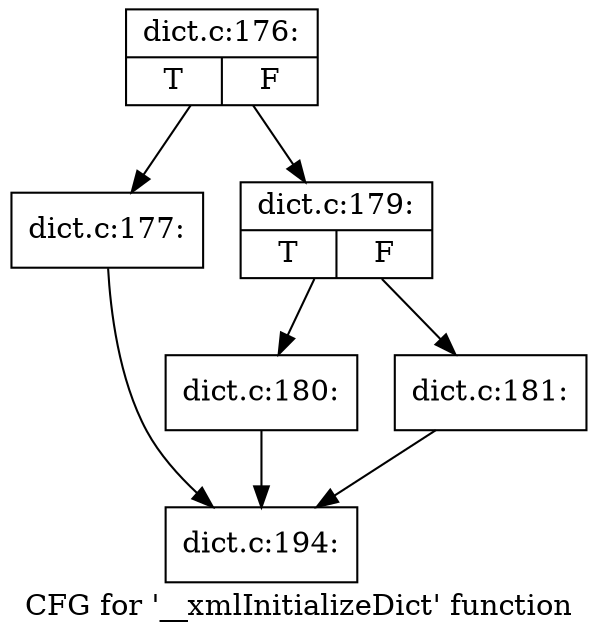 digraph "CFG for '__xmlInitializeDict' function" {
	label="CFG for '__xmlInitializeDict' function";

	Node0x488f080 [shape=record,label="{dict.c:176:|{<s0>T|<s1>F}}"];
	Node0x488f080 -> Node0x4664890;
	Node0x488f080 -> Node0x488e8f0;
	Node0x4664890 [shape=record,label="{dict.c:177:}"];
	Node0x4664890 -> Node0x47c2170;
	Node0x488e8f0 [shape=record,label="{dict.c:179:|{<s0>T|<s1>F}}"];
	Node0x488e8f0 -> Node0x488efb0;
	Node0x488e8f0 -> Node0x488f000;
	Node0x488efb0 [shape=record,label="{dict.c:180:}"];
	Node0x488efb0 -> Node0x47c2170;
	Node0x488f000 [shape=record,label="{dict.c:181:}"];
	Node0x488f000 -> Node0x47c2170;
	Node0x47c2170 [shape=record,label="{dict.c:194:}"];
}
